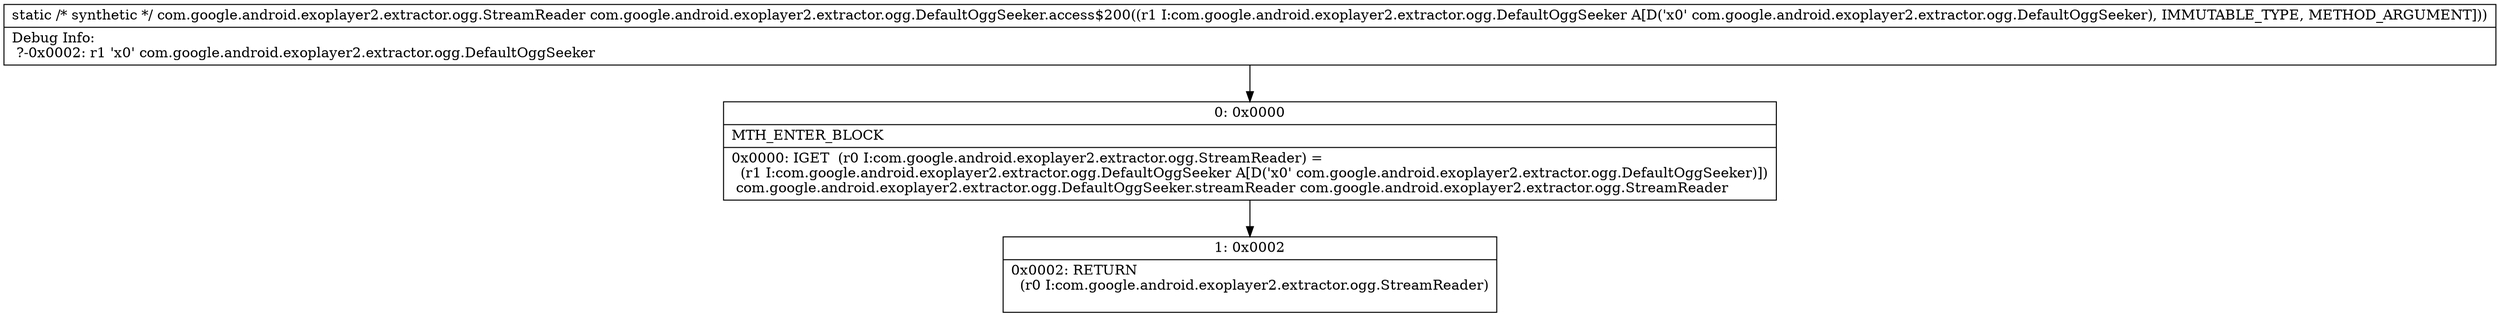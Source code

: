 digraph "CFG forcom.google.android.exoplayer2.extractor.ogg.DefaultOggSeeker.access$200(Lcom\/google\/android\/exoplayer2\/extractor\/ogg\/DefaultOggSeeker;)Lcom\/google\/android\/exoplayer2\/extractor\/ogg\/StreamReader;" {
Node_0 [shape=record,label="{0\:\ 0x0000|MTH_ENTER_BLOCK\l|0x0000: IGET  (r0 I:com.google.android.exoplayer2.extractor.ogg.StreamReader) = \l  (r1 I:com.google.android.exoplayer2.extractor.ogg.DefaultOggSeeker A[D('x0' com.google.android.exoplayer2.extractor.ogg.DefaultOggSeeker)])\l com.google.android.exoplayer2.extractor.ogg.DefaultOggSeeker.streamReader com.google.android.exoplayer2.extractor.ogg.StreamReader \l}"];
Node_1 [shape=record,label="{1\:\ 0x0002|0x0002: RETURN  \l  (r0 I:com.google.android.exoplayer2.extractor.ogg.StreamReader)\l \l}"];
MethodNode[shape=record,label="{static \/* synthetic *\/ com.google.android.exoplayer2.extractor.ogg.StreamReader com.google.android.exoplayer2.extractor.ogg.DefaultOggSeeker.access$200((r1 I:com.google.android.exoplayer2.extractor.ogg.DefaultOggSeeker A[D('x0' com.google.android.exoplayer2.extractor.ogg.DefaultOggSeeker), IMMUTABLE_TYPE, METHOD_ARGUMENT]))  | Debug Info:\l  ?\-0x0002: r1 'x0' com.google.android.exoplayer2.extractor.ogg.DefaultOggSeeker\l}"];
MethodNode -> Node_0;
Node_0 -> Node_1;
}

